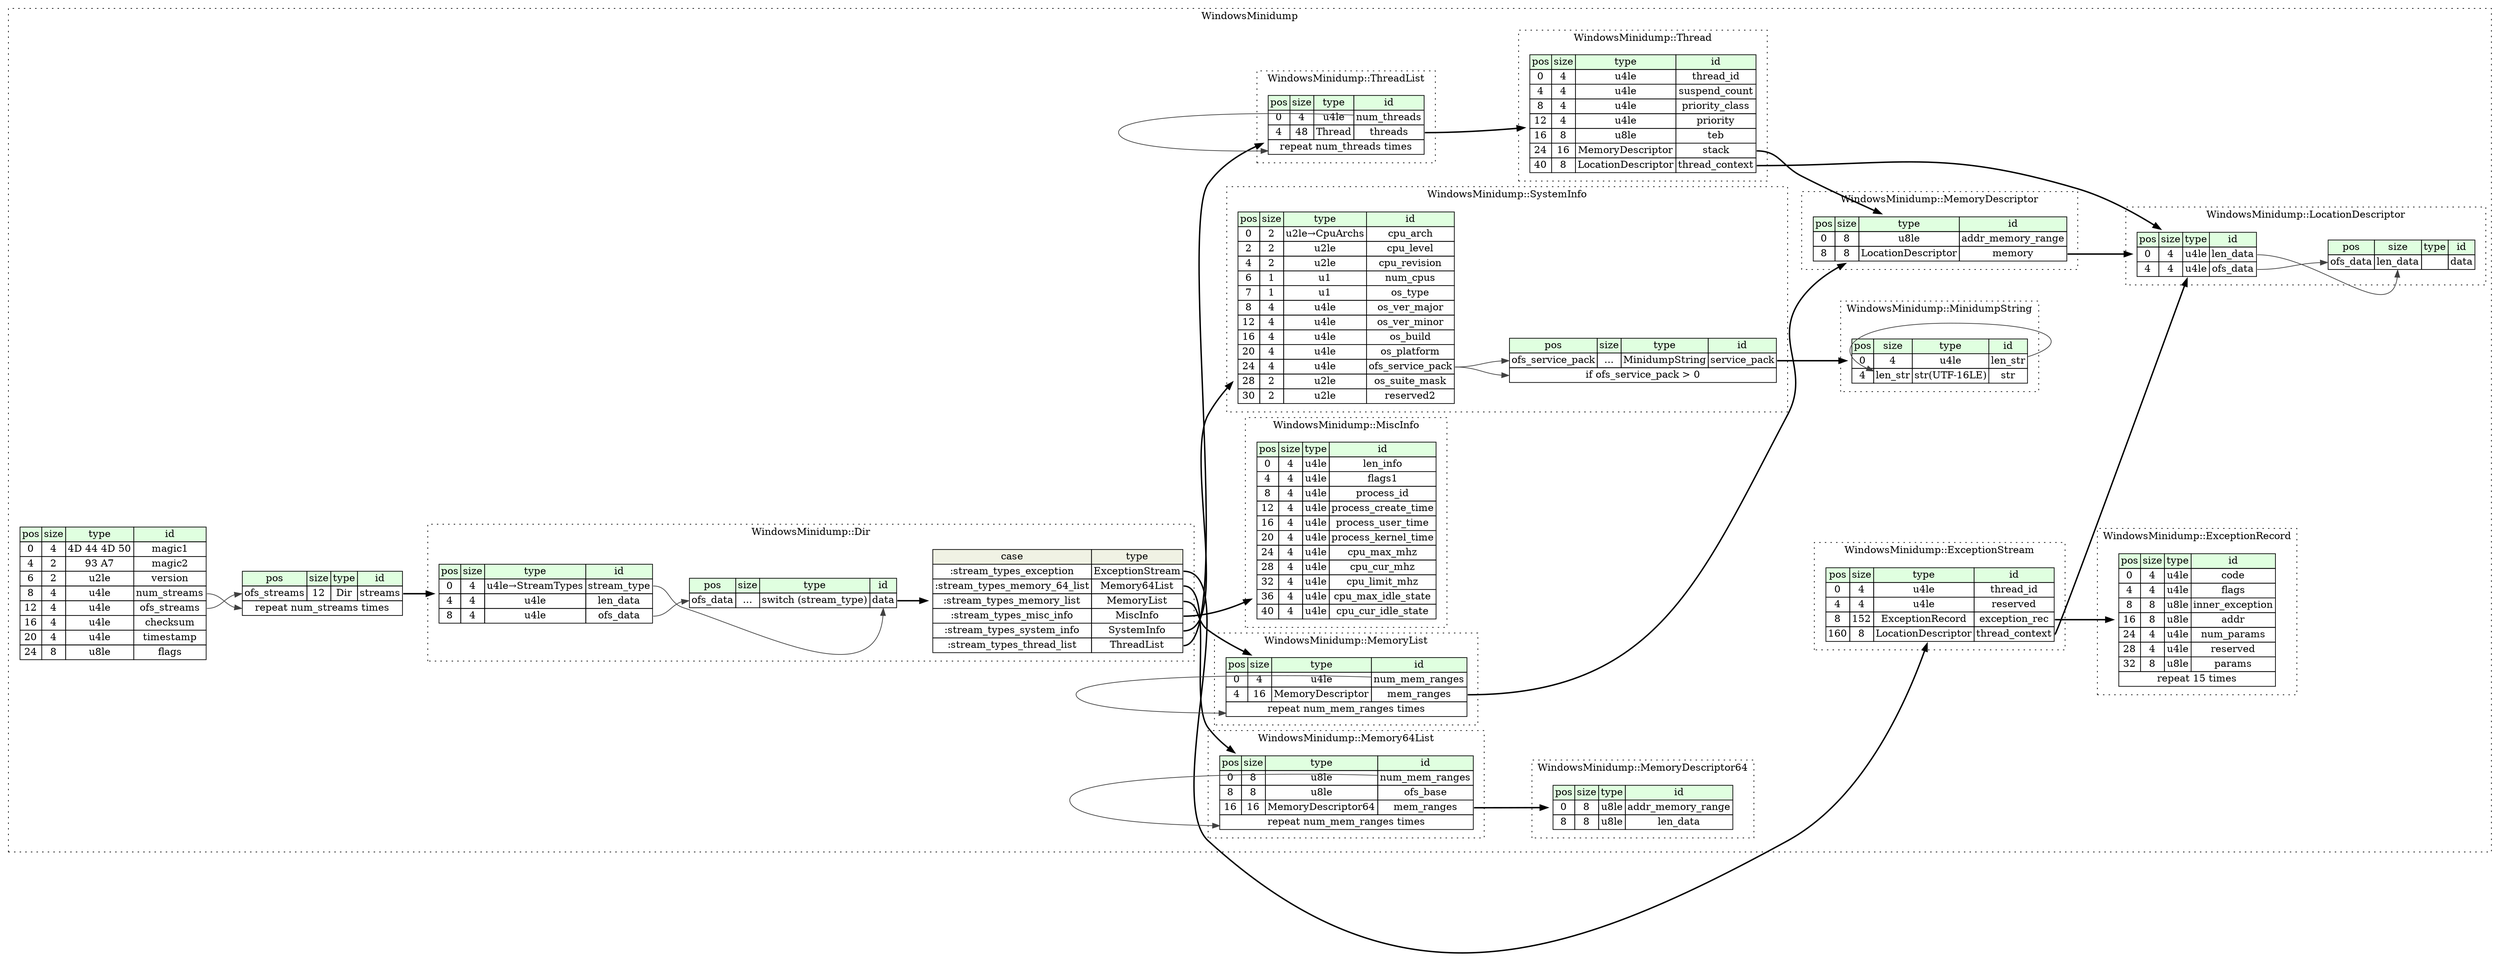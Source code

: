 digraph {
	rankdir=LR;
	node [shape=plaintext];
	subgraph cluster__windows_minidump {
		label="WindowsMinidump";
		graph[style=dotted];

		windows_minidump__seq [label=<<TABLE BORDER="0" CELLBORDER="1" CELLSPACING="0">
			<TR><TD BGCOLOR="#E0FFE0">pos</TD><TD BGCOLOR="#E0FFE0">size</TD><TD BGCOLOR="#E0FFE0">type</TD><TD BGCOLOR="#E0FFE0">id</TD></TR>
			<TR><TD PORT="magic1_pos">0</TD><TD PORT="magic1_size">4</TD><TD>4D 44 4D 50</TD><TD PORT="magic1_type">magic1</TD></TR>
			<TR><TD PORT="magic2_pos">4</TD><TD PORT="magic2_size">2</TD><TD>93 A7</TD><TD PORT="magic2_type">magic2</TD></TR>
			<TR><TD PORT="version_pos">6</TD><TD PORT="version_size">2</TD><TD>u2le</TD><TD PORT="version_type">version</TD></TR>
			<TR><TD PORT="num_streams_pos">8</TD><TD PORT="num_streams_size">4</TD><TD>u4le</TD><TD PORT="num_streams_type">num_streams</TD></TR>
			<TR><TD PORT="ofs_streams_pos">12</TD><TD PORT="ofs_streams_size">4</TD><TD>u4le</TD><TD PORT="ofs_streams_type">ofs_streams</TD></TR>
			<TR><TD PORT="checksum_pos">16</TD><TD PORT="checksum_size">4</TD><TD>u4le</TD><TD PORT="checksum_type">checksum</TD></TR>
			<TR><TD PORT="timestamp_pos">20</TD><TD PORT="timestamp_size">4</TD><TD>u4le</TD><TD PORT="timestamp_type">timestamp</TD></TR>
			<TR><TD PORT="flags_pos">24</TD><TD PORT="flags_size">8</TD><TD>u8le</TD><TD PORT="flags_type">flags</TD></TR>
		</TABLE>>];
		windows_minidump__inst__streams [label=<<TABLE BORDER="0" CELLBORDER="1" CELLSPACING="0">
			<TR><TD BGCOLOR="#E0FFE0">pos</TD><TD BGCOLOR="#E0FFE0">size</TD><TD BGCOLOR="#E0FFE0">type</TD><TD BGCOLOR="#E0FFE0">id</TD></TR>
			<TR><TD PORT="streams_pos">ofs_streams</TD><TD PORT="streams_size">12</TD><TD>Dir</TD><TD PORT="streams_type">streams</TD></TR>
			<TR><TD COLSPAN="4" PORT="streams__repeat">repeat num_streams times</TD></TR>
		</TABLE>>];
		subgraph cluster__dir {
			label="WindowsMinidump::Dir";
			graph[style=dotted];

			dir__seq [label=<<TABLE BORDER="0" CELLBORDER="1" CELLSPACING="0">
				<TR><TD BGCOLOR="#E0FFE0">pos</TD><TD BGCOLOR="#E0FFE0">size</TD><TD BGCOLOR="#E0FFE0">type</TD><TD BGCOLOR="#E0FFE0">id</TD></TR>
				<TR><TD PORT="stream_type_pos">0</TD><TD PORT="stream_type_size">4</TD><TD>u4le→StreamTypes</TD><TD PORT="stream_type_type">stream_type</TD></TR>
				<TR><TD PORT="len_data_pos">4</TD><TD PORT="len_data_size">4</TD><TD>u4le</TD><TD PORT="len_data_type">len_data</TD></TR>
				<TR><TD PORT="ofs_data_pos">8</TD><TD PORT="ofs_data_size">4</TD><TD>u4le</TD><TD PORT="ofs_data_type">ofs_data</TD></TR>
			</TABLE>>];
			dir__inst__data [label=<<TABLE BORDER="0" CELLBORDER="1" CELLSPACING="0">
				<TR><TD BGCOLOR="#E0FFE0">pos</TD><TD BGCOLOR="#E0FFE0">size</TD><TD BGCOLOR="#E0FFE0">type</TD><TD BGCOLOR="#E0FFE0">id</TD></TR>
				<TR><TD PORT="data_pos">ofs_data</TD><TD PORT="data_size">...</TD><TD>switch (stream_type)</TD><TD PORT="data_type">data</TD></TR>
			</TABLE>>];
dir__inst__data_data_switch [label=<<TABLE BORDER="0" CELLBORDER="1" CELLSPACING="0">
	<TR><TD BGCOLOR="#F0F2E4">case</TD><TD BGCOLOR="#F0F2E4">type</TD></TR>
	<TR><TD>:stream_types_exception</TD><TD PORT="case0">ExceptionStream</TD></TR>
	<TR><TD>:stream_types_memory_64_list</TD><TD PORT="case1">Memory64List</TD></TR>
	<TR><TD>:stream_types_memory_list</TD><TD PORT="case2">MemoryList</TD></TR>
	<TR><TD>:stream_types_misc_info</TD><TD PORT="case3">MiscInfo</TD></TR>
	<TR><TD>:stream_types_system_info</TD><TD PORT="case4">SystemInfo</TD></TR>
	<TR><TD>:stream_types_thread_list</TD><TD PORT="case5">ThreadList</TD></TR>
</TABLE>>];
		}
		subgraph cluster__exception_record {
			label="WindowsMinidump::ExceptionRecord";
			graph[style=dotted];

			exception_record__seq [label=<<TABLE BORDER="0" CELLBORDER="1" CELLSPACING="0">
				<TR><TD BGCOLOR="#E0FFE0">pos</TD><TD BGCOLOR="#E0FFE0">size</TD><TD BGCOLOR="#E0FFE0">type</TD><TD BGCOLOR="#E0FFE0">id</TD></TR>
				<TR><TD PORT="code_pos">0</TD><TD PORT="code_size">4</TD><TD>u4le</TD><TD PORT="code_type">code</TD></TR>
				<TR><TD PORT="flags_pos">4</TD><TD PORT="flags_size">4</TD><TD>u4le</TD><TD PORT="flags_type">flags</TD></TR>
				<TR><TD PORT="inner_exception_pos">8</TD><TD PORT="inner_exception_size">8</TD><TD>u8le</TD><TD PORT="inner_exception_type">inner_exception</TD></TR>
				<TR><TD PORT="addr_pos">16</TD><TD PORT="addr_size">8</TD><TD>u8le</TD><TD PORT="addr_type">addr</TD></TR>
				<TR><TD PORT="num_params_pos">24</TD><TD PORT="num_params_size">4</TD><TD>u4le</TD><TD PORT="num_params_type">num_params</TD></TR>
				<TR><TD PORT="reserved_pos">28</TD><TD PORT="reserved_size">4</TD><TD>u4le</TD><TD PORT="reserved_type">reserved</TD></TR>
				<TR><TD PORT="params_pos">32</TD><TD PORT="params_size">8</TD><TD>u8le</TD><TD PORT="params_type">params</TD></TR>
				<TR><TD COLSPAN="4" PORT="params__repeat">repeat 15 times</TD></TR>
			</TABLE>>];
		}
		subgraph cluster__exception_stream {
			label="WindowsMinidump::ExceptionStream";
			graph[style=dotted];

			exception_stream__seq [label=<<TABLE BORDER="0" CELLBORDER="1" CELLSPACING="0">
				<TR><TD BGCOLOR="#E0FFE0">pos</TD><TD BGCOLOR="#E0FFE0">size</TD><TD BGCOLOR="#E0FFE0">type</TD><TD BGCOLOR="#E0FFE0">id</TD></TR>
				<TR><TD PORT="thread_id_pos">0</TD><TD PORT="thread_id_size">4</TD><TD>u4le</TD><TD PORT="thread_id_type">thread_id</TD></TR>
				<TR><TD PORT="reserved_pos">4</TD><TD PORT="reserved_size">4</TD><TD>u4le</TD><TD PORT="reserved_type">reserved</TD></TR>
				<TR><TD PORT="exception_rec_pos">8</TD><TD PORT="exception_rec_size">152</TD><TD>ExceptionRecord</TD><TD PORT="exception_rec_type">exception_rec</TD></TR>
				<TR><TD PORT="thread_context_pos">160</TD><TD PORT="thread_context_size">8</TD><TD>LocationDescriptor</TD><TD PORT="thread_context_type">thread_context</TD></TR>
			</TABLE>>];
		}
		subgraph cluster__location_descriptor {
			label="WindowsMinidump::LocationDescriptor";
			graph[style=dotted];

			location_descriptor__seq [label=<<TABLE BORDER="0" CELLBORDER="1" CELLSPACING="0">
				<TR><TD BGCOLOR="#E0FFE0">pos</TD><TD BGCOLOR="#E0FFE0">size</TD><TD BGCOLOR="#E0FFE0">type</TD><TD BGCOLOR="#E0FFE0">id</TD></TR>
				<TR><TD PORT="len_data_pos">0</TD><TD PORT="len_data_size">4</TD><TD>u4le</TD><TD PORT="len_data_type">len_data</TD></TR>
				<TR><TD PORT="ofs_data_pos">4</TD><TD PORT="ofs_data_size">4</TD><TD>u4le</TD><TD PORT="ofs_data_type">ofs_data</TD></TR>
			</TABLE>>];
			location_descriptor__inst__data [label=<<TABLE BORDER="0" CELLBORDER="1" CELLSPACING="0">
				<TR><TD BGCOLOR="#E0FFE0">pos</TD><TD BGCOLOR="#E0FFE0">size</TD><TD BGCOLOR="#E0FFE0">type</TD><TD BGCOLOR="#E0FFE0">id</TD></TR>
				<TR><TD PORT="data_pos">ofs_data</TD><TD PORT="data_size">len_data</TD><TD></TD><TD PORT="data_type">data</TD></TR>
			</TABLE>>];
		}
		subgraph cluster__memory_64_list {
			label="WindowsMinidump::Memory64List";
			graph[style=dotted];

			memory_64_list__seq [label=<<TABLE BORDER="0" CELLBORDER="1" CELLSPACING="0">
				<TR><TD BGCOLOR="#E0FFE0">pos</TD><TD BGCOLOR="#E0FFE0">size</TD><TD BGCOLOR="#E0FFE0">type</TD><TD BGCOLOR="#E0FFE0">id</TD></TR>
				<TR><TD PORT="num_mem_ranges_pos">0</TD><TD PORT="num_mem_ranges_size">8</TD><TD>u8le</TD><TD PORT="num_mem_ranges_type">num_mem_ranges</TD></TR>
				<TR><TD PORT="ofs_base_pos">8</TD><TD PORT="ofs_base_size">8</TD><TD>u8le</TD><TD PORT="ofs_base_type">ofs_base</TD></TR>
				<TR><TD PORT="mem_ranges_pos">16</TD><TD PORT="mem_ranges_size">16</TD><TD>MemoryDescriptor64</TD><TD PORT="mem_ranges_type">mem_ranges</TD></TR>
				<TR><TD COLSPAN="4" PORT="mem_ranges__repeat">repeat num_mem_ranges times</TD></TR>
			</TABLE>>];
		}
		subgraph cluster__memory_descriptor {
			label="WindowsMinidump::MemoryDescriptor";
			graph[style=dotted];

			memory_descriptor__seq [label=<<TABLE BORDER="0" CELLBORDER="1" CELLSPACING="0">
				<TR><TD BGCOLOR="#E0FFE0">pos</TD><TD BGCOLOR="#E0FFE0">size</TD><TD BGCOLOR="#E0FFE0">type</TD><TD BGCOLOR="#E0FFE0">id</TD></TR>
				<TR><TD PORT="addr_memory_range_pos">0</TD><TD PORT="addr_memory_range_size">8</TD><TD>u8le</TD><TD PORT="addr_memory_range_type">addr_memory_range</TD></TR>
				<TR><TD PORT="memory_pos">8</TD><TD PORT="memory_size">8</TD><TD>LocationDescriptor</TD><TD PORT="memory_type">memory</TD></TR>
			</TABLE>>];
		}
		subgraph cluster__memory_descriptor_64 {
			label="WindowsMinidump::MemoryDescriptor64";
			graph[style=dotted];

			memory_descriptor_64__seq [label=<<TABLE BORDER="0" CELLBORDER="1" CELLSPACING="0">
				<TR><TD BGCOLOR="#E0FFE0">pos</TD><TD BGCOLOR="#E0FFE0">size</TD><TD BGCOLOR="#E0FFE0">type</TD><TD BGCOLOR="#E0FFE0">id</TD></TR>
				<TR><TD PORT="addr_memory_range_pos">0</TD><TD PORT="addr_memory_range_size">8</TD><TD>u8le</TD><TD PORT="addr_memory_range_type">addr_memory_range</TD></TR>
				<TR><TD PORT="len_data_pos">8</TD><TD PORT="len_data_size">8</TD><TD>u8le</TD><TD PORT="len_data_type">len_data</TD></TR>
			</TABLE>>];
		}
		subgraph cluster__memory_list {
			label="WindowsMinidump::MemoryList";
			graph[style=dotted];

			memory_list__seq [label=<<TABLE BORDER="0" CELLBORDER="1" CELLSPACING="0">
				<TR><TD BGCOLOR="#E0FFE0">pos</TD><TD BGCOLOR="#E0FFE0">size</TD><TD BGCOLOR="#E0FFE0">type</TD><TD BGCOLOR="#E0FFE0">id</TD></TR>
				<TR><TD PORT="num_mem_ranges_pos">0</TD><TD PORT="num_mem_ranges_size">4</TD><TD>u4le</TD><TD PORT="num_mem_ranges_type">num_mem_ranges</TD></TR>
				<TR><TD PORT="mem_ranges_pos">4</TD><TD PORT="mem_ranges_size">16</TD><TD>MemoryDescriptor</TD><TD PORT="mem_ranges_type">mem_ranges</TD></TR>
				<TR><TD COLSPAN="4" PORT="mem_ranges__repeat">repeat num_mem_ranges times</TD></TR>
			</TABLE>>];
		}
		subgraph cluster__minidump_string {
			label="WindowsMinidump::MinidumpString";
			graph[style=dotted];

			minidump_string__seq [label=<<TABLE BORDER="0" CELLBORDER="1" CELLSPACING="0">
				<TR><TD BGCOLOR="#E0FFE0">pos</TD><TD BGCOLOR="#E0FFE0">size</TD><TD BGCOLOR="#E0FFE0">type</TD><TD BGCOLOR="#E0FFE0">id</TD></TR>
				<TR><TD PORT="len_str_pos">0</TD><TD PORT="len_str_size">4</TD><TD>u4le</TD><TD PORT="len_str_type">len_str</TD></TR>
				<TR><TD PORT="str_pos">4</TD><TD PORT="str_size">len_str</TD><TD>str(UTF-16LE)</TD><TD PORT="str_type">str</TD></TR>
			</TABLE>>];
		}
		subgraph cluster__misc_info {
			label="WindowsMinidump::MiscInfo";
			graph[style=dotted];

			misc_info__seq [label=<<TABLE BORDER="0" CELLBORDER="1" CELLSPACING="0">
				<TR><TD BGCOLOR="#E0FFE0">pos</TD><TD BGCOLOR="#E0FFE0">size</TD><TD BGCOLOR="#E0FFE0">type</TD><TD BGCOLOR="#E0FFE0">id</TD></TR>
				<TR><TD PORT="len_info_pos">0</TD><TD PORT="len_info_size">4</TD><TD>u4le</TD><TD PORT="len_info_type">len_info</TD></TR>
				<TR><TD PORT="flags1_pos">4</TD><TD PORT="flags1_size">4</TD><TD>u4le</TD><TD PORT="flags1_type">flags1</TD></TR>
				<TR><TD PORT="process_id_pos">8</TD><TD PORT="process_id_size">4</TD><TD>u4le</TD><TD PORT="process_id_type">process_id</TD></TR>
				<TR><TD PORT="process_create_time_pos">12</TD><TD PORT="process_create_time_size">4</TD><TD>u4le</TD><TD PORT="process_create_time_type">process_create_time</TD></TR>
				<TR><TD PORT="process_user_time_pos">16</TD><TD PORT="process_user_time_size">4</TD><TD>u4le</TD><TD PORT="process_user_time_type">process_user_time</TD></TR>
				<TR><TD PORT="process_kernel_time_pos">20</TD><TD PORT="process_kernel_time_size">4</TD><TD>u4le</TD><TD PORT="process_kernel_time_type">process_kernel_time</TD></TR>
				<TR><TD PORT="cpu_max_mhz_pos">24</TD><TD PORT="cpu_max_mhz_size">4</TD><TD>u4le</TD><TD PORT="cpu_max_mhz_type">cpu_max_mhz</TD></TR>
				<TR><TD PORT="cpu_cur_mhz_pos">28</TD><TD PORT="cpu_cur_mhz_size">4</TD><TD>u4le</TD><TD PORT="cpu_cur_mhz_type">cpu_cur_mhz</TD></TR>
				<TR><TD PORT="cpu_limit_mhz_pos">32</TD><TD PORT="cpu_limit_mhz_size">4</TD><TD>u4le</TD><TD PORT="cpu_limit_mhz_type">cpu_limit_mhz</TD></TR>
				<TR><TD PORT="cpu_max_idle_state_pos">36</TD><TD PORT="cpu_max_idle_state_size">4</TD><TD>u4le</TD><TD PORT="cpu_max_idle_state_type">cpu_max_idle_state</TD></TR>
				<TR><TD PORT="cpu_cur_idle_state_pos">40</TD><TD PORT="cpu_cur_idle_state_size">4</TD><TD>u4le</TD><TD PORT="cpu_cur_idle_state_type">cpu_cur_idle_state</TD></TR>
			</TABLE>>];
		}
		subgraph cluster__system_info {
			label="WindowsMinidump::SystemInfo";
			graph[style=dotted];

			system_info__seq [label=<<TABLE BORDER="0" CELLBORDER="1" CELLSPACING="0">
				<TR><TD BGCOLOR="#E0FFE0">pos</TD><TD BGCOLOR="#E0FFE0">size</TD><TD BGCOLOR="#E0FFE0">type</TD><TD BGCOLOR="#E0FFE0">id</TD></TR>
				<TR><TD PORT="cpu_arch_pos">0</TD><TD PORT="cpu_arch_size">2</TD><TD>u2le→CpuArchs</TD><TD PORT="cpu_arch_type">cpu_arch</TD></TR>
				<TR><TD PORT="cpu_level_pos">2</TD><TD PORT="cpu_level_size">2</TD><TD>u2le</TD><TD PORT="cpu_level_type">cpu_level</TD></TR>
				<TR><TD PORT="cpu_revision_pos">4</TD><TD PORT="cpu_revision_size">2</TD><TD>u2le</TD><TD PORT="cpu_revision_type">cpu_revision</TD></TR>
				<TR><TD PORT="num_cpus_pos">6</TD><TD PORT="num_cpus_size">1</TD><TD>u1</TD><TD PORT="num_cpus_type">num_cpus</TD></TR>
				<TR><TD PORT="os_type_pos">7</TD><TD PORT="os_type_size">1</TD><TD>u1</TD><TD PORT="os_type_type">os_type</TD></TR>
				<TR><TD PORT="os_ver_major_pos">8</TD><TD PORT="os_ver_major_size">4</TD><TD>u4le</TD><TD PORT="os_ver_major_type">os_ver_major</TD></TR>
				<TR><TD PORT="os_ver_minor_pos">12</TD><TD PORT="os_ver_minor_size">4</TD><TD>u4le</TD><TD PORT="os_ver_minor_type">os_ver_minor</TD></TR>
				<TR><TD PORT="os_build_pos">16</TD><TD PORT="os_build_size">4</TD><TD>u4le</TD><TD PORT="os_build_type">os_build</TD></TR>
				<TR><TD PORT="os_platform_pos">20</TD><TD PORT="os_platform_size">4</TD><TD>u4le</TD><TD PORT="os_platform_type">os_platform</TD></TR>
				<TR><TD PORT="ofs_service_pack_pos">24</TD><TD PORT="ofs_service_pack_size">4</TD><TD>u4le</TD><TD PORT="ofs_service_pack_type">ofs_service_pack</TD></TR>
				<TR><TD PORT="os_suite_mask_pos">28</TD><TD PORT="os_suite_mask_size">2</TD><TD>u2le</TD><TD PORT="os_suite_mask_type">os_suite_mask</TD></TR>
				<TR><TD PORT="reserved2_pos">30</TD><TD PORT="reserved2_size">2</TD><TD>u2le</TD><TD PORT="reserved2_type">reserved2</TD></TR>
			</TABLE>>];
			system_info__inst__service_pack [label=<<TABLE BORDER="0" CELLBORDER="1" CELLSPACING="0">
				<TR><TD BGCOLOR="#E0FFE0">pos</TD><TD BGCOLOR="#E0FFE0">size</TD><TD BGCOLOR="#E0FFE0">type</TD><TD BGCOLOR="#E0FFE0">id</TD></TR>
				<TR><TD PORT="service_pack_pos">ofs_service_pack</TD><TD PORT="service_pack_size">...</TD><TD>MinidumpString</TD><TD PORT="service_pack_type">service_pack</TD></TR>
				<TR><TD COLSPAN="4" PORT="service_pack__if">if ofs_service_pack &gt; 0</TD></TR>
			</TABLE>>];
		}
		subgraph cluster__thread {
			label="WindowsMinidump::Thread";
			graph[style=dotted];

			thread__seq [label=<<TABLE BORDER="0" CELLBORDER="1" CELLSPACING="0">
				<TR><TD BGCOLOR="#E0FFE0">pos</TD><TD BGCOLOR="#E0FFE0">size</TD><TD BGCOLOR="#E0FFE0">type</TD><TD BGCOLOR="#E0FFE0">id</TD></TR>
				<TR><TD PORT="thread_id_pos">0</TD><TD PORT="thread_id_size">4</TD><TD>u4le</TD><TD PORT="thread_id_type">thread_id</TD></TR>
				<TR><TD PORT="suspend_count_pos">4</TD><TD PORT="suspend_count_size">4</TD><TD>u4le</TD><TD PORT="suspend_count_type">suspend_count</TD></TR>
				<TR><TD PORT="priority_class_pos">8</TD><TD PORT="priority_class_size">4</TD><TD>u4le</TD><TD PORT="priority_class_type">priority_class</TD></TR>
				<TR><TD PORT="priority_pos">12</TD><TD PORT="priority_size">4</TD><TD>u4le</TD><TD PORT="priority_type">priority</TD></TR>
				<TR><TD PORT="teb_pos">16</TD><TD PORT="teb_size">8</TD><TD>u8le</TD><TD PORT="teb_type">teb</TD></TR>
				<TR><TD PORT="stack_pos">24</TD><TD PORT="stack_size">16</TD><TD>MemoryDescriptor</TD><TD PORT="stack_type">stack</TD></TR>
				<TR><TD PORT="thread_context_pos">40</TD><TD PORT="thread_context_size">8</TD><TD>LocationDescriptor</TD><TD PORT="thread_context_type">thread_context</TD></TR>
			</TABLE>>];
		}
		subgraph cluster__thread_list {
			label="WindowsMinidump::ThreadList";
			graph[style=dotted];

			thread_list__seq [label=<<TABLE BORDER="0" CELLBORDER="1" CELLSPACING="0">
				<TR><TD BGCOLOR="#E0FFE0">pos</TD><TD BGCOLOR="#E0FFE0">size</TD><TD BGCOLOR="#E0FFE0">type</TD><TD BGCOLOR="#E0FFE0">id</TD></TR>
				<TR><TD PORT="num_threads_pos">0</TD><TD PORT="num_threads_size">4</TD><TD>u4le</TD><TD PORT="num_threads_type">num_threads</TD></TR>
				<TR><TD PORT="threads_pos">4</TD><TD PORT="threads_size">48</TD><TD>Thread</TD><TD PORT="threads_type">threads</TD></TR>
				<TR><TD COLSPAN="4" PORT="threads__repeat">repeat num_threads times</TD></TR>
			</TABLE>>];
		}
	}
	windows_minidump__seq:ofs_streams_type -> windows_minidump__inst__streams:streams_pos [color="#404040"];
	windows_minidump__inst__streams:streams_type -> dir__seq [style=bold];
	windows_minidump__seq:num_streams_type -> windows_minidump__inst__streams:streams__repeat [color="#404040"];
	dir__seq:ofs_data_type -> dir__inst__data:data_pos [color="#404040"];
	dir__inst__data:data_type -> dir__inst__data_data_switch [style=bold];
	dir__inst__data_data_switch:case0 -> exception_stream__seq [style=bold];
	dir__inst__data_data_switch:case1 -> memory_64_list__seq [style=bold];
	dir__inst__data_data_switch:case2 -> memory_list__seq [style=bold];
	dir__inst__data_data_switch:case3 -> misc_info__seq [style=bold];
	dir__inst__data_data_switch:case4 -> system_info__seq [style=bold];
	dir__inst__data_data_switch:case5 -> thread_list__seq [style=bold];
	dir__seq:stream_type_type -> dir__inst__data:data_type [color="#404040"];
	exception_stream__seq:exception_rec_type -> exception_record__seq [style=bold];
	exception_stream__seq:thread_context_type -> location_descriptor__seq [style=bold];
	location_descriptor__seq:ofs_data_type -> location_descriptor__inst__data:data_pos [color="#404040"];
	location_descriptor__seq:len_data_type -> location_descriptor__inst__data:data_size [color="#404040"];
	memory_64_list__seq:mem_ranges_type -> memory_descriptor_64__seq [style=bold];
	memory_64_list__seq:num_mem_ranges_type -> memory_64_list__seq:mem_ranges__repeat [color="#404040"];
	memory_descriptor__seq:memory_type -> location_descriptor__seq [style=bold];
	memory_list__seq:mem_ranges_type -> memory_descriptor__seq [style=bold];
	memory_list__seq:num_mem_ranges_type -> memory_list__seq:mem_ranges__repeat [color="#404040"];
	minidump_string__seq:len_str_type -> minidump_string__seq:str_size [color="#404040"];
	system_info__seq:ofs_service_pack_type -> system_info__inst__service_pack:service_pack_pos [color="#404040"];
	system_info__inst__service_pack:service_pack_type -> minidump_string__seq [style=bold];
	system_info__seq:ofs_service_pack_type -> system_info__inst__service_pack:service_pack__if [color="#404040"];
	thread__seq:stack_type -> memory_descriptor__seq [style=bold];
	thread__seq:thread_context_type -> location_descriptor__seq [style=bold];
	thread_list__seq:threads_type -> thread__seq [style=bold];
	thread_list__seq:num_threads_type -> thread_list__seq:threads__repeat [color="#404040"];
}
